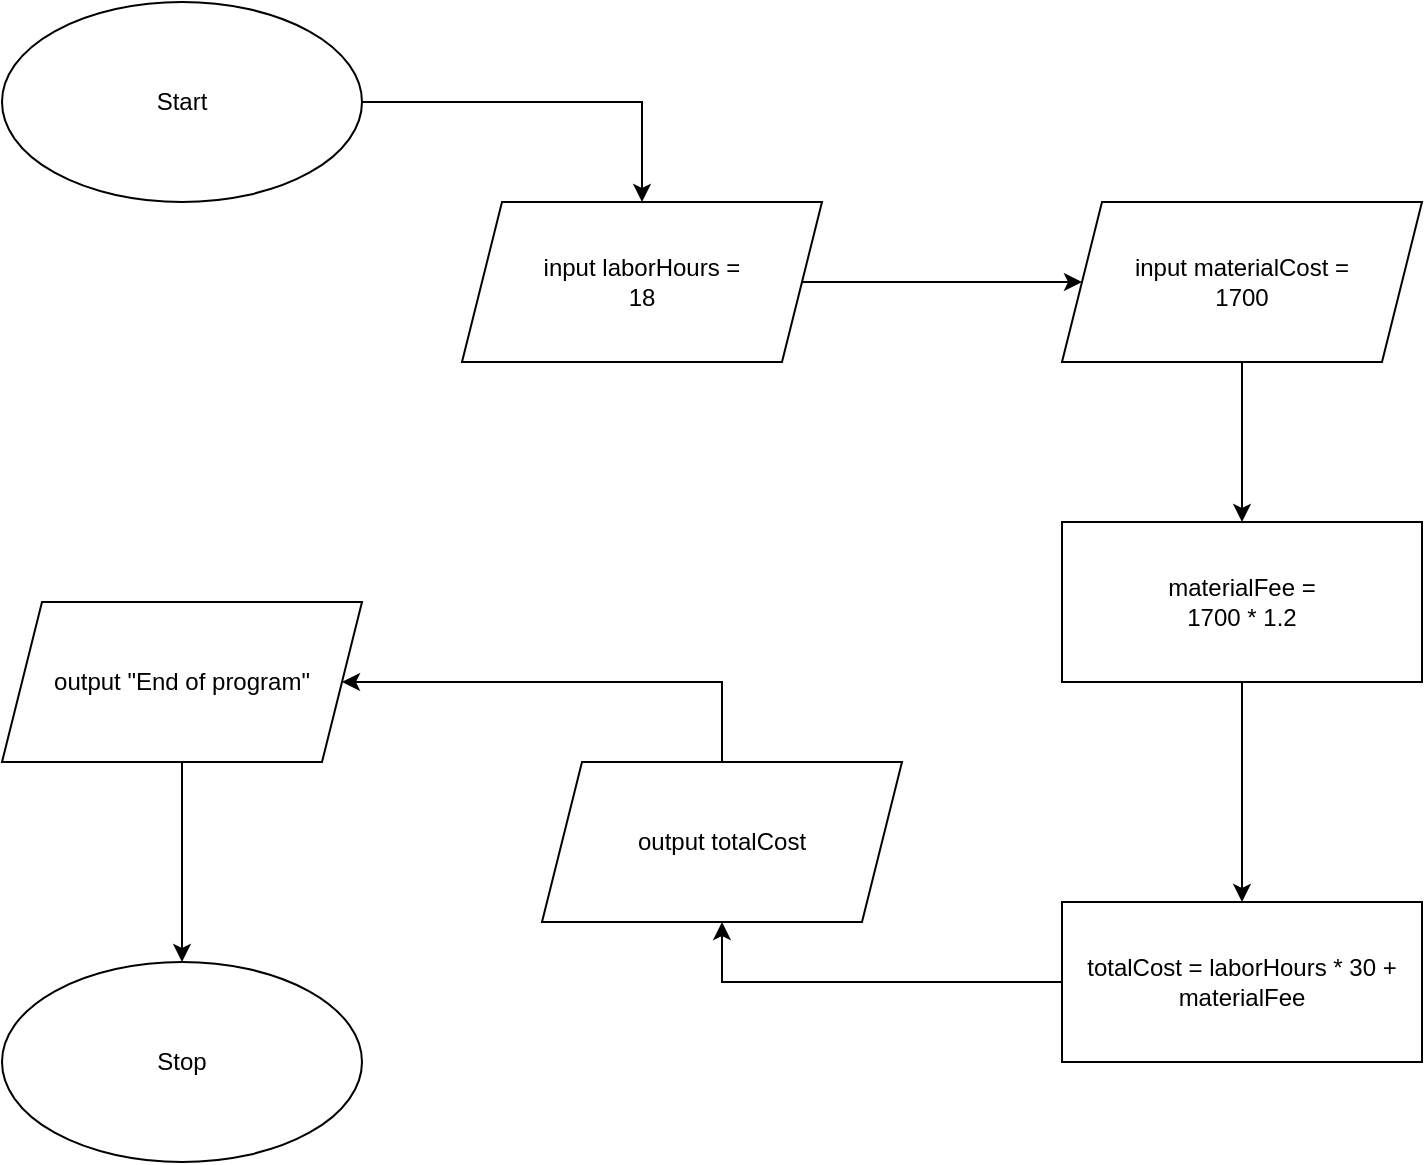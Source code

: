 <mxfile version="24.7.17">
  <diagram name="Page-1" id="GaMnVcTFZbQmISjtJt2F">
    <mxGraphModel dx="941" dy="644" grid="1" gridSize="10" guides="1" tooltips="1" connect="1" arrows="1" fold="1" page="1" pageScale="1" pageWidth="850" pageHeight="1100" math="0" shadow="0">
      <root>
        <mxCell id="0" />
        <mxCell id="1" parent="0" />
        <mxCell id="NcPrsqhYa5tKnhE-XVC7-9" style="edgeStyle=orthogonalEdgeStyle;rounded=0;orthogonalLoop=1;jettySize=auto;html=1;exitX=1;exitY=0.5;exitDx=0;exitDy=0;entryX=0.5;entryY=0;entryDx=0;entryDy=0;" edge="1" parent="1" source="NcPrsqhYa5tKnhE-XVC7-1" target="NcPrsqhYa5tKnhE-XVC7-2">
          <mxGeometry relative="1" as="geometry" />
        </mxCell>
        <mxCell id="NcPrsqhYa5tKnhE-XVC7-1" value="Start" style="ellipse;whiteSpace=wrap;html=1;" vertex="1" parent="1">
          <mxGeometry x="50" y="30" width="180" height="100" as="geometry" />
        </mxCell>
        <mxCell id="NcPrsqhYa5tKnhE-XVC7-10" style="edgeStyle=orthogonalEdgeStyle;rounded=0;orthogonalLoop=1;jettySize=auto;html=1;exitX=1;exitY=0.5;exitDx=0;exitDy=0;entryX=0;entryY=0.5;entryDx=0;entryDy=0;" edge="1" parent="1" source="NcPrsqhYa5tKnhE-XVC7-2" target="NcPrsqhYa5tKnhE-XVC7-3">
          <mxGeometry relative="1" as="geometry" />
        </mxCell>
        <mxCell id="NcPrsqhYa5tKnhE-XVC7-2" value="input laborHours =&lt;div&gt;18&lt;/div&gt;" style="shape=parallelogram;perimeter=parallelogramPerimeter;whiteSpace=wrap;html=1;fixedSize=1;" vertex="1" parent="1">
          <mxGeometry x="280" y="130" width="180" height="80" as="geometry" />
        </mxCell>
        <mxCell id="NcPrsqhYa5tKnhE-XVC7-11" style="edgeStyle=orthogonalEdgeStyle;rounded=0;orthogonalLoop=1;jettySize=auto;html=1;exitX=0.5;exitY=1;exitDx=0;exitDy=0;entryX=0.5;entryY=0;entryDx=0;entryDy=0;" edge="1" parent="1" source="NcPrsqhYa5tKnhE-XVC7-3" target="NcPrsqhYa5tKnhE-XVC7-4">
          <mxGeometry relative="1" as="geometry" />
        </mxCell>
        <mxCell id="NcPrsqhYa5tKnhE-XVC7-3" value="input materialCost =&lt;div&gt;1700&lt;/div&gt;" style="shape=parallelogram;perimeter=parallelogramPerimeter;whiteSpace=wrap;html=1;fixedSize=1;" vertex="1" parent="1">
          <mxGeometry x="580" y="130" width="180" height="80" as="geometry" />
        </mxCell>
        <mxCell id="NcPrsqhYa5tKnhE-XVC7-12" style="edgeStyle=orthogonalEdgeStyle;rounded=0;orthogonalLoop=1;jettySize=auto;html=1;exitX=0.5;exitY=1;exitDx=0;exitDy=0;entryX=0.5;entryY=0;entryDx=0;entryDy=0;" edge="1" parent="1" source="NcPrsqhYa5tKnhE-XVC7-4" target="NcPrsqhYa5tKnhE-XVC7-5">
          <mxGeometry relative="1" as="geometry" />
        </mxCell>
        <mxCell id="NcPrsqhYa5tKnhE-XVC7-4" value="materialFee =&lt;div&gt;1700 * 1.2&lt;/div&gt;" style="rounded=0;whiteSpace=wrap;html=1;" vertex="1" parent="1">
          <mxGeometry x="580" y="290" width="180" height="80" as="geometry" />
        </mxCell>
        <mxCell id="NcPrsqhYa5tKnhE-XVC7-13" style="edgeStyle=orthogonalEdgeStyle;rounded=0;orthogonalLoop=1;jettySize=auto;html=1;exitX=0;exitY=0.5;exitDx=0;exitDy=0;entryX=0.5;entryY=1;entryDx=0;entryDy=0;" edge="1" parent="1" source="NcPrsqhYa5tKnhE-XVC7-5" target="NcPrsqhYa5tKnhE-XVC7-6">
          <mxGeometry relative="1" as="geometry" />
        </mxCell>
        <mxCell id="NcPrsqhYa5tKnhE-XVC7-5" value="totalCost = laborHours * 30 +&lt;div&gt;materialFee&lt;/div&gt;" style="rounded=0;whiteSpace=wrap;html=1;" vertex="1" parent="1">
          <mxGeometry x="580" y="480" width="180" height="80" as="geometry" />
        </mxCell>
        <mxCell id="NcPrsqhYa5tKnhE-XVC7-14" style="edgeStyle=orthogonalEdgeStyle;rounded=0;orthogonalLoop=1;jettySize=auto;html=1;exitX=0.5;exitY=0;exitDx=0;exitDy=0;entryX=1;entryY=0.5;entryDx=0;entryDy=0;" edge="1" parent="1" source="NcPrsqhYa5tKnhE-XVC7-6" target="NcPrsqhYa5tKnhE-XVC7-7">
          <mxGeometry relative="1" as="geometry" />
        </mxCell>
        <mxCell id="NcPrsqhYa5tKnhE-XVC7-6" value="output totalCost" style="shape=parallelogram;perimeter=parallelogramPerimeter;whiteSpace=wrap;html=1;fixedSize=1;" vertex="1" parent="1">
          <mxGeometry x="320" y="410" width="180" height="80" as="geometry" />
        </mxCell>
        <mxCell id="NcPrsqhYa5tKnhE-XVC7-15" style="edgeStyle=orthogonalEdgeStyle;rounded=0;orthogonalLoop=1;jettySize=auto;html=1;exitX=0.5;exitY=1;exitDx=0;exitDy=0;entryX=0.5;entryY=0;entryDx=0;entryDy=0;" edge="1" parent="1" source="NcPrsqhYa5tKnhE-XVC7-7" target="NcPrsqhYa5tKnhE-XVC7-8">
          <mxGeometry relative="1" as="geometry" />
        </mxCell>
        <mxCell id="NcPrsqhYa5tKnhE-XVC7-7" value="output &quot;End of program&quot;" style="shape=parallelogram;perimeter=parallelogramPerimeter;whiteSpace=wrap;html=1;fixedSize=1;" vertex="1" parent="1">
          <mxGeometry x="50" y="330" width="180" height="80" as="geometry" />
        </mxCell>
        <mxCell id="NcPrsqhYa5tKnhE-XVC7-8" value="Stop" style="ellipse;whiteSpace=wrap;html=1;" vertex="1" parent="1">
          <mxGeometry x="50" y="510" width="180" height="100" as="geometry" />
        </mxCell>
      </root>
    </mxGraphModel>
  </diagram>
</mxfile>

